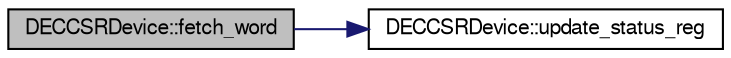 digraph G
{
  edge [fontname="FreeSans",fontsize="10",labelfontname="FreeSans",labelfontsize="10"];
  node [fontname="FreeSans",fontsize="10",shape=record];
  rankdir=LR;
  Node1 [label="DECCSRDevice::fetch_word",height=0.2,width=0.4,color="black", fillcolor="grey75", style="filled" fontcolor="black"];
  Node1 -> Node2 [color="midnightblue",fontsize="10",style="solid"];
  Node2 [label="DECCSRDevice::update_status_reg",height=0.2,width=0.4,color="black", fillcolor="white", style="filled",URL="$classDECCSRDevice.html#ac6e011e7c5ef15e4cb8f1d711b7b19b4"];
}
